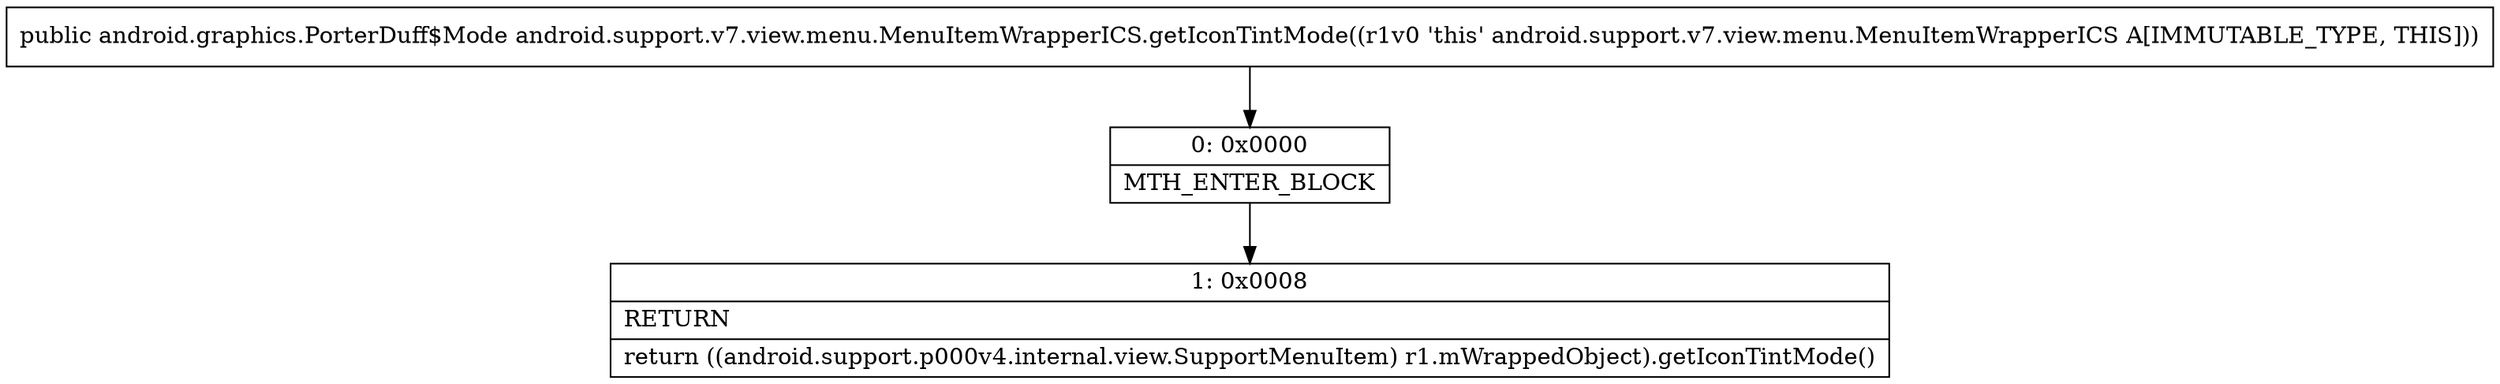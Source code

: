 digraph "CFG forandroid.support.v7.view.menu.MenuItemWrapperICS.getIconTintMode()Landroid\/graphics\/PorterDuff$Mode;" {
Node_0 [shape=record,label="{0\:\ 0x0000|MTH_ENTER_BLOCK\l}"];
Node_1 [shape=record,label="{1\:\ 0x0008|RETURN\l|return ((android.support.p000v4.internal.view.SupportMenuItem) r1.mWrappedObject).getIconTintMode()\l}"];
MethodNode[shape=record,label="{public android.graphics.PorterDuff$Mode android.support.v7.view.menu.MenuItemWrapperICS.getIconTintMode((r1v0 'this' android.support.v7.view.menu.MenuItemWrapperICS A[IMMUTABLE_TYPE, THIS])) }"];
MethodNode -> Node_0;
Node_0 -> Node_1;
}

